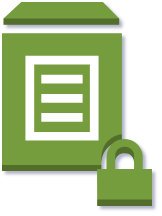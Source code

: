 <mxfile type="MultiCloud">
	<diagram id="diagram_1" name="AWS components">
		<mxGraphModel dx="1015" dy="661" grid="1" gridSize="10" guides="1" tooltips="1" connect="1" arrows="1" fold="1" page="1" pageScale="1" pageWidth="850" pageHeight="1100" math="0" shadow="1">
			<root>
				<mxCell id="0"/>
				<mxCell id="1" parent="0"/>
				<mxCell id="vertex:ssm:ssm" value="" style="outlineConnect=0;dashed=0;verticalLabelPosition=bottom;verticalAlign=top;align=left;html=1;shape=mxgraph.aws3.parameter_store;fillColor=#759C3E;gradientColor=none;" parent="1" vertex="1">
					<mxGeometry width="75" height="102" as="geometry"/>
				</mxCell>
			</root>
		</mxGraphModel>
	</diagram>
</mxfile>